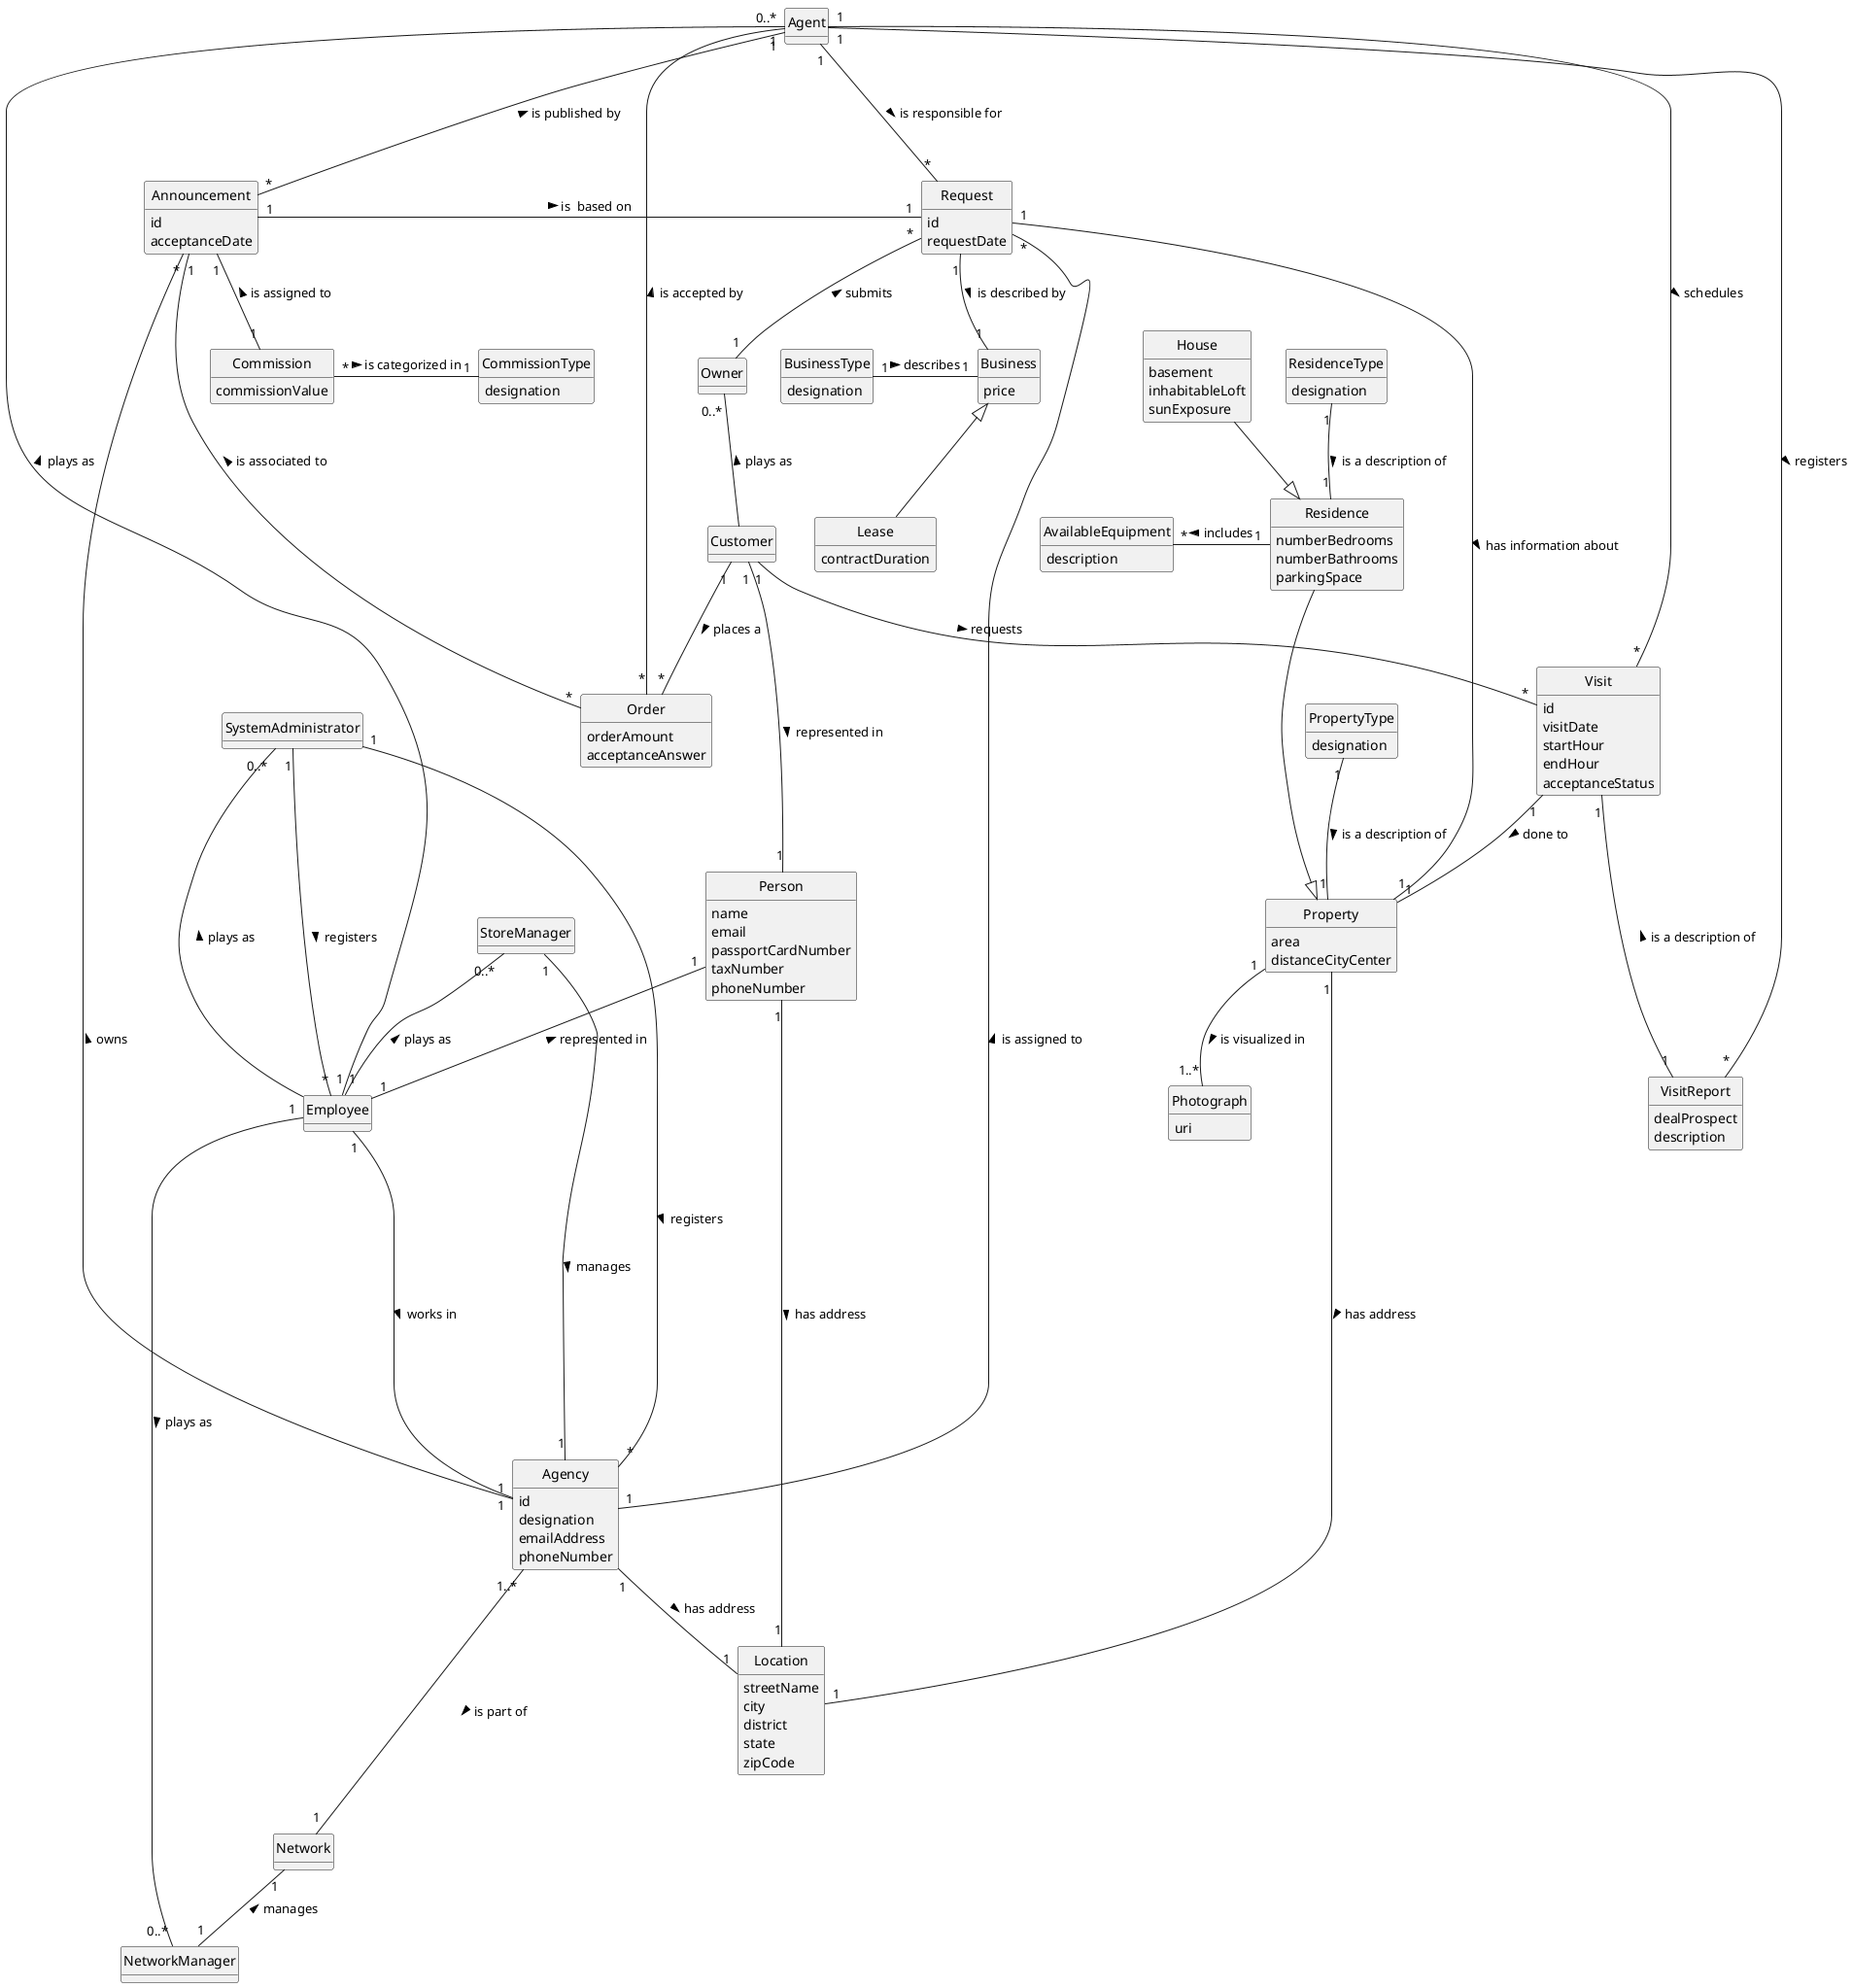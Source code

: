 ;@startuml
skinparam monochrome true
skinparam packageStyle rectangle
skinparam shadowing false
'skinparam linetype ortho
'left to right direction
skinparam classAttributeIconSize 0
hide circle
hide methods

'title Domain Model


class SystemAdministrator {
}

class Agency {
id
designation
emailAddress
phoneNumber
}

class Employee {
}

class Person{
name
email
passportCardNumber
taxNumber
phoneNumber
}

class Owner{
}

class Customer{
}

class Agent{
}

class StoreManager{
}
class NetworkManager{
}
class Announcement{
id
acceptanceDate
}

class Visit{
id
visitDate
startHour
endHour
acceptanceStatus
}
class VisitReport{
 dealProspect
 description
}
class Property{
 area
 distanceCityCenter
}

class Residence{
 numberBedrooms
 numberBathrooms
 parkingSpace
}

class AvailableEquipment{
description
}

class House{
 basement
 inhabitableLoft
 sunExposure
}
class Network{}

class PropertyType{
designation
}
class ResidenceType{
designation
}
class Photograph{
uri
}
class Location{
streetName
city
district
state
zipCode
}
class Business{
price
}
class BusinessType{
designation
}
class Lease{
contractDuration
}
class Commission {
commissionValue
}
class CommissionType {
designation
}
class Request{
id
requestDate
}
class Order {
orderAmount
acceptanceAnswer
}


SystemAdministrator "0..*" -- Employee: plays as <
SystemAdministrator "1" --- "*" Employee: registers >
SystemAdministrator "1" -- "*" Agency: registers >
Person "1" -- "1" Employee: represented in <
Customer "1"  --- "1" Person: represented in >
Owner "0..*" -- Customer: plays as <
Agent "0..*" ---- "1" Employee: plays as <
StoreManager "0..*" -- "1" Employee: plays as <
NetworkManager "0..*" --- "1" Employee: plays as <
Agent "1" -- "*" Announcement: is published by <
Agent "1" - "*" Visit: schedules >
Customer "1" -- "*" Visit:  requests >
StoreManager "1" -- "1" Agency: manages >
NetworkManager "1" -up- "1" Network: manages >
Agency "1..*" --- "1" Network: is part of >
Request "*" -- "1" Owner: submits <
Visit "1" -- "1" Property: done to >
Residence  ---|>  Property
House --|> Residence
Visit "1" --- "1"  VisitReport: is a description of <
Agent "1" -- "*" VisitReport: registers >
Employee "1" ----- "1" Agency: works in  >
PropertyType "1" -- "1" Property: is a description of >
ResidenceType "1" -- "1" Residence: is a description of >
Property "1" -- "1..*" Photograph: is visualized in >
Property "1"--"1" Location: has address >
Person "1" -- "1" Location: has address >
Agency "1" -- "1" Location: has address >
Residence "1" -left "*"AvailableEquipment: includes >
Announcement "1" -- "1" Commission: is assigned to <
Agency "1" --- "*" Announcement: owns >
Property "1" -up--- "1" Request : < has information about
Request "1" -- "1" Business: is described by >
Business <|-- Lease
BusinessType "1" - "1" Business : describes >
Announcement "1" - "1" Request : is  based on >
Commission "*" - "1" CommissionType : is categorized in >
Agency "1" --- "*" Request : is assigned to >
Agent "1" --- "*" Request : is responsible for >
Agent "1" -- "*" Order : is accepted by <
Order "*" -up- "1" Announcement : is associated to >
Customer "1" -- "*" Order : places a >

@enduml